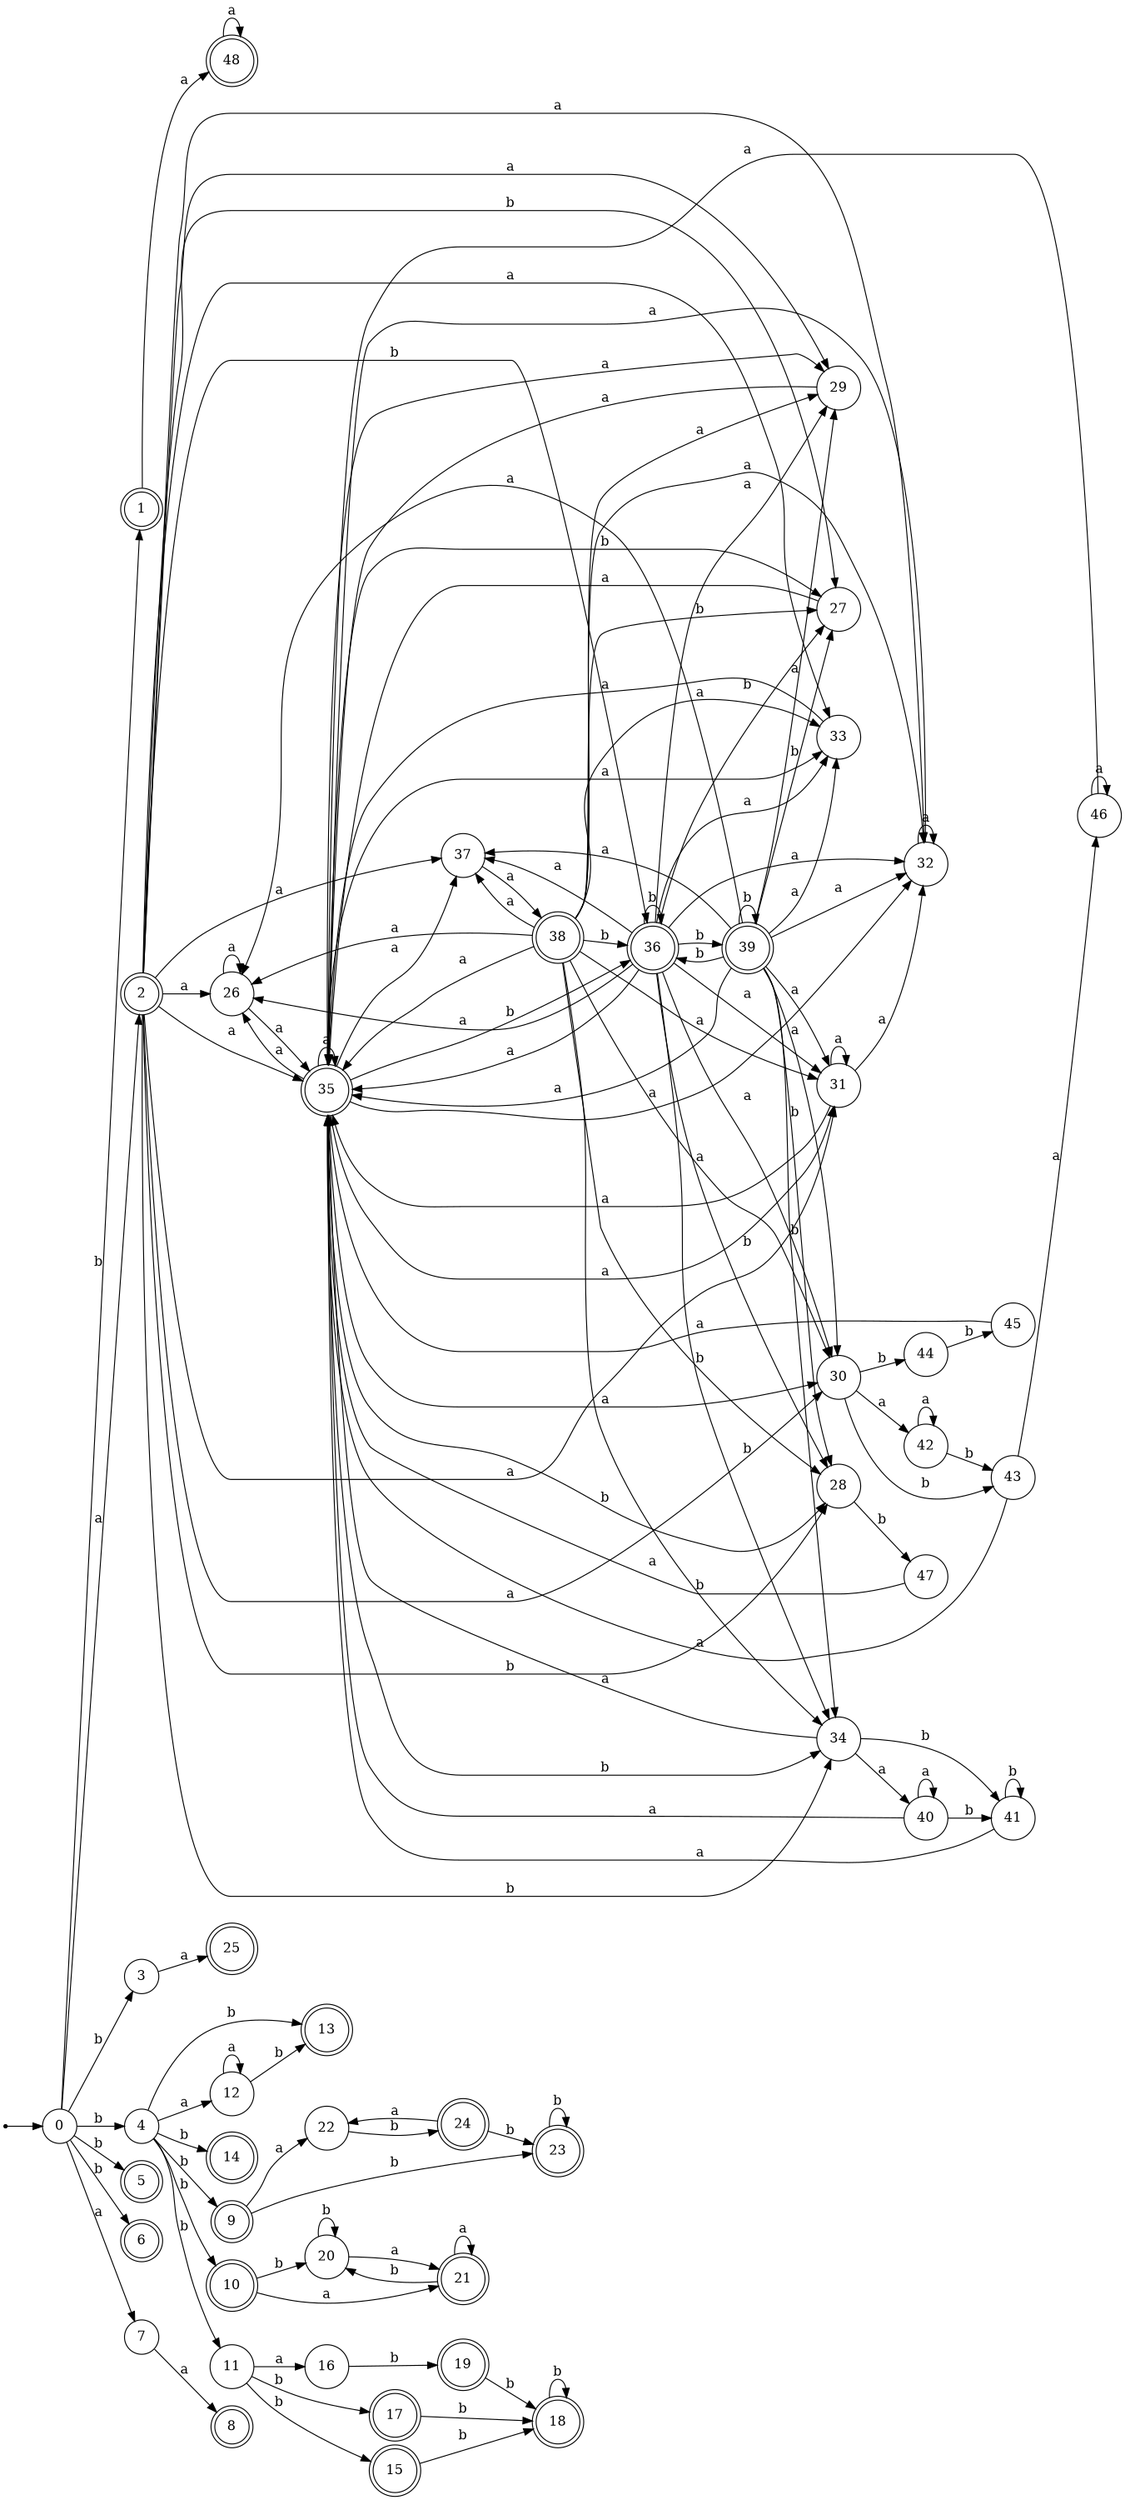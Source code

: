 digraph finite_state_machine {
rankdir=LR;
size="20,20";
node [shape = point]; "dummy0"
node [shape = circle]; "0";
"dummy0" -> "0";
node [shape = doublecircle]; "1";node [shape = doublecircle]; "2";node [shape = circle]; "3";
node [shape = circle]; "4";
node [shape = doublecircle]; "5";node [shape = doublecircle]; "6";node [shape = circle]; "7";
node [shape = doublecircle]; "8";node [shape = doublecircle]; "9";node [shape = doublecircle]; "10";node [shape = circle]; "11";
node [shape = circle]; "12";
node [shape = doublecircle]; "13";node [shape = doublecircle]; "14";node [shape = doublecircle]; "15";node [shape = circle]; "16";
node [shape = doublecircle]; "17";node [shape = doublecircle]; "18";node [shape = doublecircle]; "19";node [shape = circle]; "20";
node [shape = doublecircle]; "21";node [shape = circle]; "22";
node [shape = doublecircle]; "23";node [shape = doublecircle]; "24";node [shape = doublecircle]; "25";node [shape = circle]; "26";
node [shape = circle]; "27";
node [shape = circle]; "28";
node [shape = circle]; "29";
node [shape = circle]; "30";
node [shape = circle]; "31";
node [shape = circle]; "32";
node [shape = circle]; "33";
node [shape = circle]; "34";
node [shape = doublecircle]; "35";node [shape = doublecircle]; "36";node [shape = circle]; "37";
node [shape = doublecircle]; "38";node [shape = doublecircle]; "39";node [shape = circle]; "40";
node [shape = circle]; "41";
node [shape = circle]; "42";
node [shape = circle]; "43";
node [shape = circle]; "44";
node [shape = circle]; "45";
node [shape = circle]; "46";
node [shape = circle]; "47";
node [shape = doublecircle]; "48";"0" -> "1" [label = "b"];
 "0" -> "3" [label = "b"];
 "0" -> "4" [label = "b"];
 "0" -> "5" [label = "b"];
 "0" -> "6" [label = "b"];
 "0" -> "2" [label = "a"];
 "0" -> "7" [label = "a"];
 "7" -> "8" [label = "a"];
 "4" -> "9" [label = "b"];
 "4" -> "10" [label = "b"];
 "4" -> "11" [label = "b"];
 "4" -> "13" [label = "b"];
 "4" -> "14" [label = "b"];
 "4" -> "12" [label = "a"];
 "12" -> "12" [label = "a"];
 "12" -> "13" [label = "b"];
 "11" -> "17" [label = "b"];
 "11" -> "15" [label = "b"];
 "11" -> "16" [label = "a"];
 "17" -> "18" [label = "b"];
 "18" -> "18" [label = "b"];
 "16" -> "19" [label = "b"];
 "19" -> "18" [label = "b"];
 "15" -> "18" [label = "b"];
 "10" -> "20" [label = "b"];
 "10" -> "21" [label = "a"];
 "21" -> "21" [label = "a"];
 "21" -> "20" [label = "b"];
 "20" -> "20" [label = "b"];
 "20" -> "21" [label = "a"];
 "9" -> "22" [label = "a"];
 "9" -> "23" [label = "b"];
 "23" -> "23" [label = "b"];
 "22" -> "24" [label = "b"];
 "24" -> "22" [label = "a"];
 "24" -> "23" [label = "b"];
 "3" -> "25" [label = "a"];
 "2" -> "32" [label = "a"];
 "2" -> "33" [label = "a"];
 "2" -> "35" [label = "a"];
 "2" -> "37" [label = "a"];
 "2" -> "26" [label = "a"];
 "2" -> "29" [label = "a"];
 "2" -> "30" [label = "a"];
 "2" -> "31" [label = "a"];
 "2" -> "34" [label = "b"];
 "2" -> "27" [label = "b"];
 "2" -> "28" [label = "b"];
 "2" -> "36" [label = "b"];
 "37" -> "38" [label = "a"];
 "38" -> "32" [label = "a"];
 "38" -> "33" [label = "a"];
 "38" -> "35" [label = "a"];
 "38" -> "37" [label = "a"];
 "38" -> "26" [label = "a"];
 "38" -> "29" [label = "a"];
 "38" -> "30" [label = "a"];
 "38" -> "31" [label = "a"];
 "38" -> "34" [label = "b"];
 "38" -> "27" [label = "b"];
 "38" -> "28" [label = "b"];
 "38" -> "36" [label = "b"];
 "36" -> "34" [label = "b"];
 "36" -> "36" [label = "b"];
 "36" -> "39" [label = "b"];
 "36" -> "27" [label = "b"];
 "36" -> "28" [label = "b"];
 "36" -> "32" [label = "a"];
 "36" -> "33" [label = "a"];
 "36" -> "35" [label = "a"];
 "36" -> "37" [label = "a"];
 "36" -> "26" [label = "a"];
 "36" -> "29" [label = "a"];
 "36" -> "30" [label = "a"];
 "36" -> "31" [label = "a"];
 "39" -> "34" [label = "b"];
 "39" -> "36" [label = "b"];
 "39" -> "39" [label = "b"];
 "39" -> "27" [label = "b"];
 "39" -> "28" [label = "b"];
 "39" -> "32" [label = "a"];
 "39" -> "33" [label = "a"];
 "39" -> "35" [label = "a"];
 "39" -> "37" [label = "a"];
 "39" -> "26" [label = "a"];
 "39" -> "29" [label = "a"];
 "39" -> "30" [label = "a"];
 "39" -> "31" [label = "a"];
 "35" -> "32" [label = "a"];
 "35" -> "33" [label = "a"];
 "35" -> "35" [label = "a"];
 "35" -> "37" [label = "a"];
 "35" -> "26" [label = "a"];
 "35" -> "29" [label = "a"];
 "35" -> "30" [label = "a"];
 "35" -> "31" [label = "a"];
 "35" -> "34" [label = "b"];
 "35" -> "27" [label = "b"];
 "35" -> "28" [label = "b"];
 "35" -> "36" [label = "b"];
 "34" -> "40" [label = "a"];
 "34" -> "35" [label = "a"];
 "34" -> "41" [label = "b"];
 "41" -> "41" [label = "b"];
 "41" -> "35" [label = "a"];
 "40" -> "40" [label = "a"];
 "40" -> "35" [label = "a"];
 "40" -> "41" [label = "b"];
 "33" -> "35" [label = "a"];
 "32" -> "32" [label = "a"];
 "32" -> "35" [label = "a"];
 "31" -> "32" [label = "a"];
 "31" -> "35" [label = "a"];
 "31" -> "31" [label = "a"];
 "30" -> "42" [label = "a"];
 "30" -> "43" [label = "b"];
 "30" -> "44" [label = "b"];
 "44" -> "45" [label = "b"];
 "45" -> "35" [label = "a"];
 "43" -> "35" [label = "a"];
 "43" -> "46" [label = "a"];
 "46" -> "35" [label = "a"];
 "46" -> "46" [label = "a"];
 "42" -> "42" [label = "a"];
 "42" -> "43" [label = "b"];
 "29" -> "35" [label = "a"];
 "28" -> "47" [label = "b"];
 "47" -> "35" [label = "a"];
 "27" -> "35" [label = "a"];
 "26" -> "26" [label = "a"];
 "26" -> "35" [label = "a"];
 "1" -> "48" [label = "a"];
 "48" -> "48" [label = "a"];
 }
